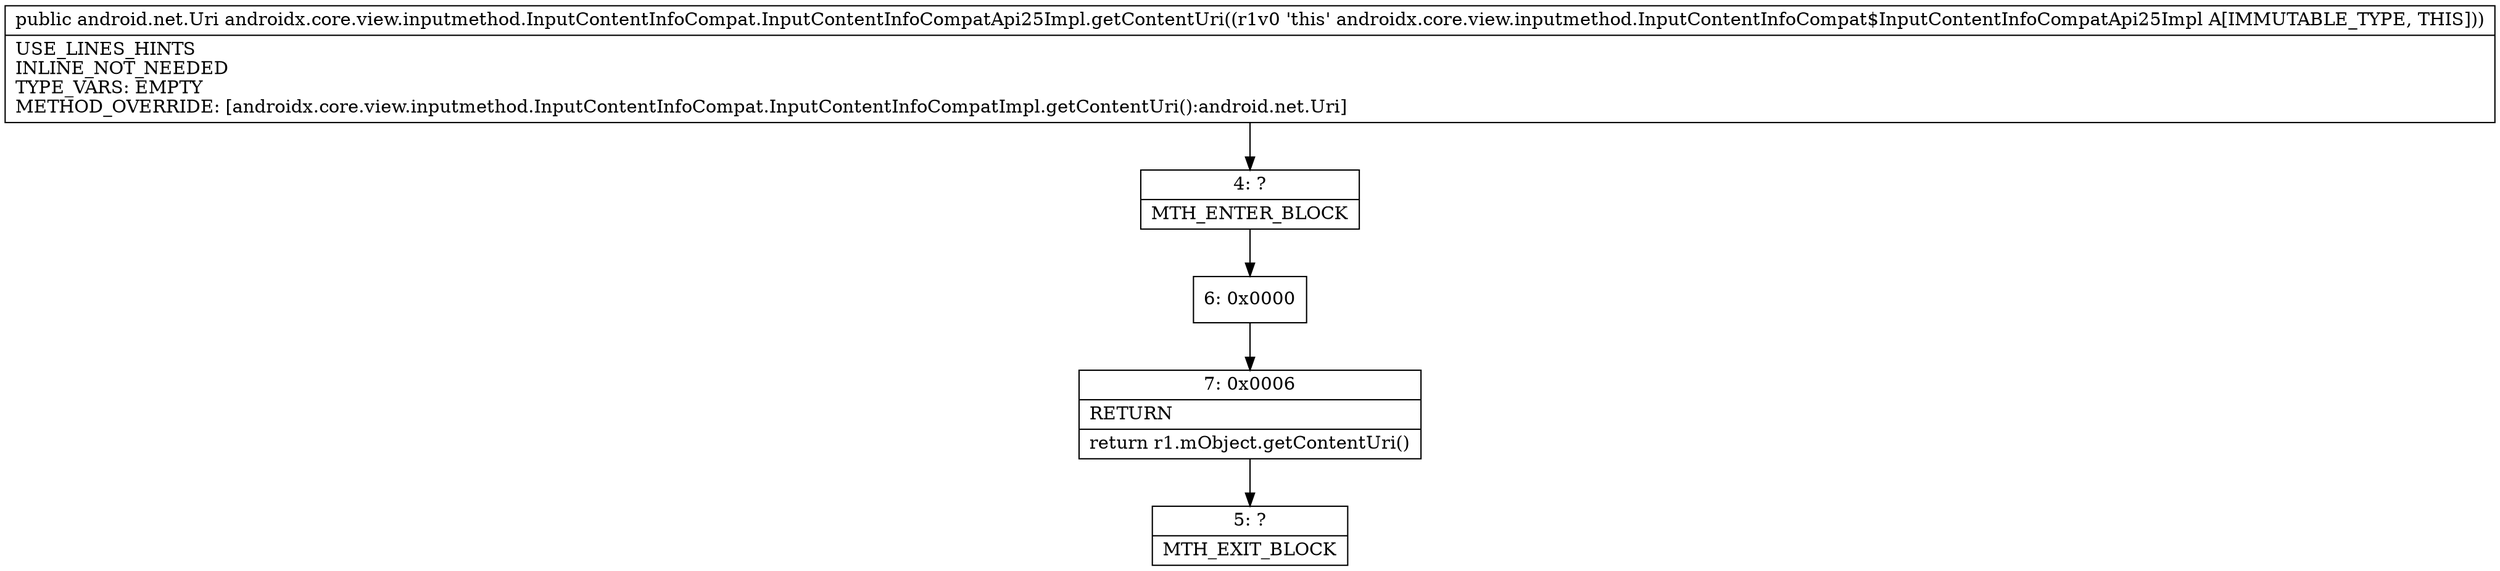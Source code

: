 digraph "CFG forandroidx.core.view.inputmethod.InputContentInfoCompat.InputContentInfoCompatApi25Impl.getContentUri()Landroid\/net\/Uri;" {
Node_4 [shape=record,label="{4\:\ ?|MTH_ENTER_BLOCK\l}"];
Node_6 [shape=record,label="{6\:\ 0x0000}"];
Node_7 [shape=record,label="{7\:\ 0x0006|RETURN\l|return r1.mObject.getContentUri()\l}"];
Node_5 [shape=record,label="{5\:\ ?|MTH_EXIT_BLOCK\l}"];
MethodNode[shape=record,label="{public android.net.Uri androidx.core.view.inputmethod.InputContentInfoCompat.InputContentInfoCompatApi25Impl.getContentUri((r1v0 'this' androidx.core.view.inputmethod.InputContentInfoCompat$InputContentInfoCompatApi25Impl A[IMMUTABLE_TYPE, THIS]))  | USE_LINES_HINTS\lINLINE_NOT_NEEDED\lTYPE_VARS: EMPTY\lMETHOD_OVERRIDE: [androidx.core.view.inputmethod.InputContentInfoCompat.InputContentInfoCompatImpl.getContentUri():android.net.Uri]\l}"];
MethodNode -> Node_4;Node_4 -> Node_6;
Node_6 -> Node_7;
Node_7 -> Node_5;
}

